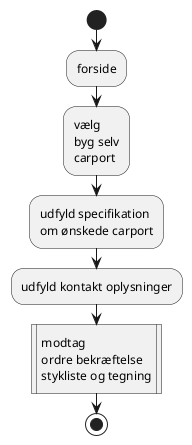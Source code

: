 @startuml
|Kunde|
start
    :forside;
    :vælg
    byg selv
    carport;
    :udfyld specifikation
    om ønskede carport;
    :udfyld kontakt oplysninger;
    :modtag
    ordre bekræftelse
    stykliste og tegning|
stop

@enduml
